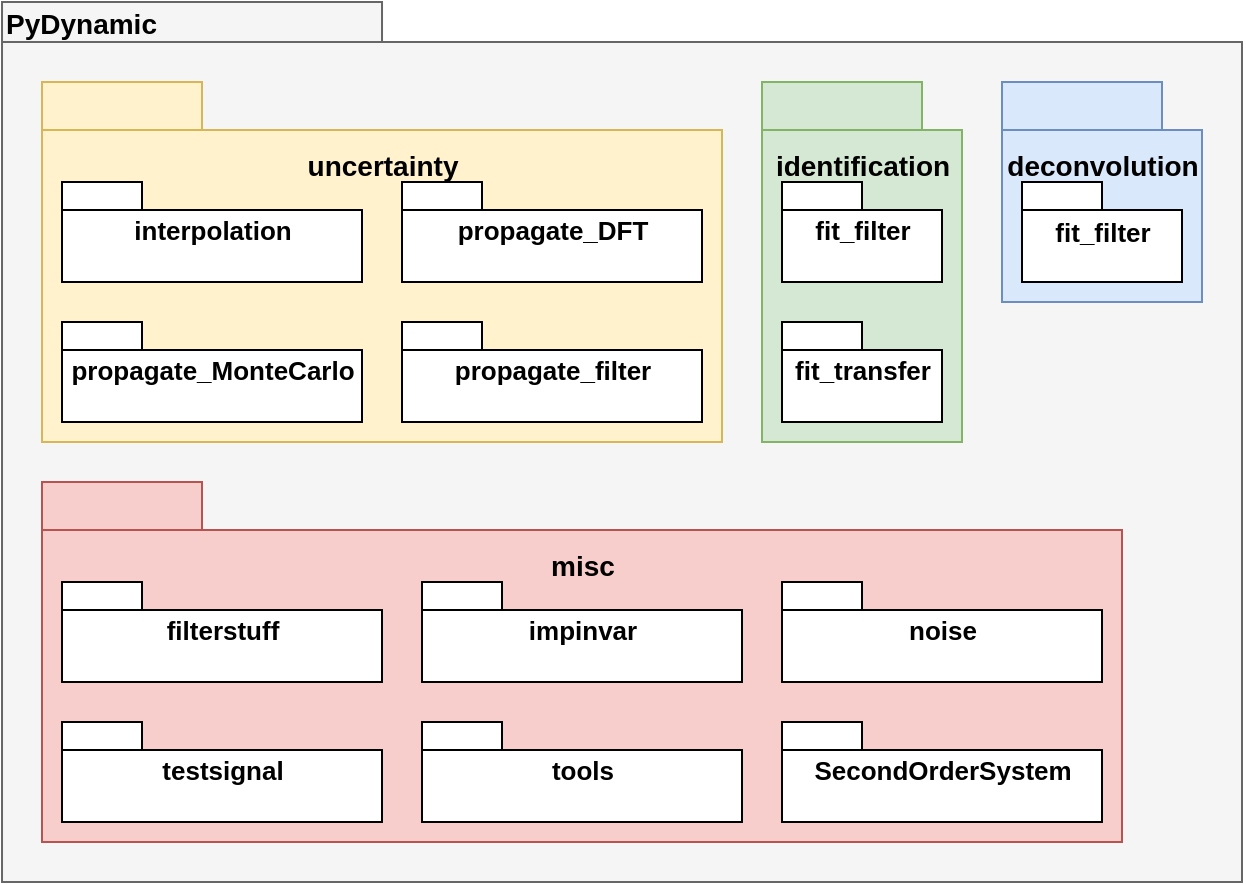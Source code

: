 <mxfile version="13.0.1" type="device"><diagram name="Page-1" id="b5b7bab2-c9e2-2cf4-8b2a-24fd1a2a6d21"><mxGraphModel dx="502" dy="658" grid="1" gridSize="10" guides="1" tooltips="1" connect="1" arrows="1" fold="1" page="1" pageScale="1" pageWidth="827" pageHeight="1169" background="#ffffff" math="0" shadow="0"><root><mxCell id="0"/><mxCell id="1" parent="0"/><mxCell id="9_P2E_jfeGVOWSOL8hGP-102" value="" style="group" vertex="1" connectable="0" parent="1"><mxGeometry x="10" y="10" width="620" height="440" as="geometry"/></mxCell><mxCell id="6e0c8c40b5770093-72" value="" style="shape=folder;fontStyle=1;spacingTop=10;tabWidth=190;tabHeight=20;tabPosition=left;html=1;rounded=0;shadow=0;comic=0;labelBackgroundColor=none;strokeWidth=1;fillColor=#f5f5f5;fontFamily=Helvetica;fontSize=14;align=center;strokeColor=#666666;fontColor=#333333;" parent="9_P2E_jfeGVOWSOL8hGP-102" vertex="1"><mxGeometry x="0.01" width="619.99" height="440" as="geometry"/></mxCell><mxCell id="6e0c8c40b5770093-73" value="PyDynamic" style="text;html=1;align=left;verticalAlign=top;spacingTop=-4;fontSize=14;fontFamily=Helvetica;fontStyle=1" parent="9_P2E_jfeGVOWSOL8hGP-102" vertex="1"><mxGeometry width="281.042" height="20" as="geometry"/></mxCell><mxCell id="9_P2E_jfeGVOWSOL8hGP-98" value="" style="group" vertex="1" connectable="0" parent="9_P2E_jfeGVOWSOL8hGP-102"><mxGeometry x="500" y="40" width="100" height="110" as="geometry"/></mxCell><mxCell id="6e0c8c40b5770093-25" value="&lt;font style=&quot;font-size: 14px;&quot;&gt;&lt;br style=&quot;font-size: 14px;&quot;&gt;deconvolution&lt;/font&gt;" style="shape=folder;fontStyle=1;spacingTop=10;tabWidth=80;tabHeight=24;tabPosition=left;html=1;rounded=0;shadow=0;comic=0;labelBackgroundColor=none;strokeWidth=1;fontFamily=Helvetica;fontSize=14;align=center;verticalAlign=top;fillColor=#dae8fc;strokeColor=#6c8ebf;" parent="9_P2E_jfeGVOWSOL8hGP-98" vertex="1"><mxGeometry width="100" height="110" as="geometry"/></mxCell><mxCell id="6e0c8c40b5770093-28" value="&lt;font style=&quot;font-size: 13px&quot;&gt;fit_filter&lt;/font&gt;" style="shape=folder;fontStyle=1;spacingTop=10;tabWidth=40;tabHeight=14;tabPosition=left;html=1;rounded=0;shadow=0;comic=0;labelBackgroundColor=none;strokeWidth=1;fontFamily=Helvetica;fontSize=14;align=center;verticalAlign=top;" parent="9_P2E_jfeGVOWSOL8hGP-98" vertex="1"><mxGeometry x="10" y="49.998" width="80" height="50" as="geometry"/></mxCell><mxCell id="9_P2E_jfeGVOWSOL8hGP-99" value="" style="group" vertex="1" connectable="0" parent="9_P2E_jfeGVOWSOL8hGP-102"><mxGeometry x="380" y="40" width="100" height="180" as="geometry"/></mxCell><mxCell id="9_P2E_jfeGVOWSOL8hGP-28" value="&lt;br style=&quot;font-size: 14px;&quot;&gt;identification" style="shape=folder;fontStyle=1;spacingTop=10;tabWidth=80;tabHeight=24;tabPosition=left;html=1;rounded=0;shadow=0;comic=0;labelBackgroundColor=none;strokeWidth=1;fontFamily=Helvetica;fontSize=14;align=center;verticalAlign=top;fillColor=#d5e8d4;strokeColor=#82b366;" vertex="1" parent="9_P2E_jfeGVOWSOL8hGP-99"><mxGeometry width="100" height="180" as="geometry"/></mxCell><mxCell id="9_P2E_jfeGVOWSOL8hGP-30" value="fit_transfer" style="shape=folder;fontStyle=1;spacingTop=10;tabWidth=40;tabHeight=14;tabPosition=left;html=1;rounded=0;shadow=0;comic=0;labelBackgroundColor=none;strokeWidth=1;fontFamily=Helvetica;fontSize=13;align=center;verticalAlign=top;" vertex="1" parent="9_P2E_jfeGVOWSOL8hGP-99"><mxGeometry x="10" y="119.995" width="80" height="50" as="geometry"/></mxCell><mxCell id="9_P2E_jfeGVOWSOL8hGP-29" value="fit_filter" style="shape=folder;fontStyle=1;spacingTop=10;tabWidth=40;tabHeight=14;tabPosition=left;html=1;rounded=0;shadow=0;comic=0;labelBackgroundColor=none;strokeWidth=1;fontFamily=Helvetica;fontSize=13;align=center;verticalAlign=top;" vertex="1" parent="9_P2E_jfeGVOWSOL8hGP-99"><mxGeometry x="10" y="49.995" width="80" height="50" as="geometry"/></mxCell><mxCell id="9_P2E_jfeGVOWSOL8hGP-100" value="" style="group" vertex="1" connectable="0" parent="9_P2E_jfeGVOWSOL8hGP-102"><mxGeometry x="20" y="40" width="340" height="180" as="geometry"/></mxCell><mxCell id="9_P2E_jfeGVOWSOL8hGP-52" value="&lt;br style=&quot;font-size: 14px;&quot;&gt;uncertainty" style="shape=folder;fontStyle=1;spacingTop=10;tabWidth=80;tabHeight=24;tabPosition=left;html=1;rounded=0;shadow=0;comic=0;labelBackgroundColor=none;strokeWidth=1;fontFamily=Helvetica;fontSize=14;align=center;verticalAlign=top;fillColor=#fff2cc;strokeColor=#d6b656;" vertex="1" parent="9_P2E_jfeGVOWSOL8hGP-100"><mxGeometry width="340" height="180" as="geometry"/></mxCell><mxCell id="9_P2E_jfeGVOWSOL8hGP-53" value="propagate_DFT" style="shape=folder;fontStyle=1;spacingTop=10;tabWidth=40;tabHeight=14;tabPosition=left;html=1;rounded=0;shadow=0;comic=0;labelBackgroundColor=none;strokeWidth=1;fontFamily=Helvetica;fontSize=13;align=center;verticalAlign=top;" vertex="1" parent="9_P2E_jfeGVOWSOL8hGP-100"><mxGeometry x="180" y="49.995" width="150" height="50" as="geometry"/></mxCell><mxCell id="9_P2E_jfeGVOWSOL8hGP-54" value="interpolation" style="shape=folder;fontStyle=1;spacingTop=10;tabWidth=40;tabHeight=14;tabPosition=left;html=1;rounded=0;shadow=0;comic=0;labelBackgroundColor=none;strokeWidth=1;fontFamily=Helvetica;fontSize=13;align=center;verticalAlign=top;" vertex="1" parent="9_P2E_jfeGVOWSOL8hGP-100"><mxGeometry x="10" y="49.995" width="150" height="50" as="geometry"/></mxCell><mxCell id="9_P2E_jfeGVOWSOL8hGP-55" value="propagate_filter" style="shape=folder;fontStyle=1;spacingTop=10;tabWidth=40;tabHeight=14;tabPosition=left;html=1;rounded=0;shadow=0;comic=0;labelBackgroundColor=none;strokeWidth=1;fontFamily=Helvetica;fontSize=13;align=center;verticalAlign=top;" vertex="1" parent="9_P2E_jfeGVOWSOL8hGP-100"><mxGeometry x="180" y="119.995" width="150" height="50" as="geometry"/></mxCell><mxCell id="9_P2E_jfeGVOWSOL8hGP-56" value="propagate_MonteCarlo" style="shape=folder;fontStyle=1;spacingTop=10;tabWidth=40;tabHeight=14;tabPosition=left;html=1;rounded=0;shadow=0;comic=0;labelBackgroundColor=none;strokeWidth=1;fontFamily=Helvetica;fontSize=13;align=center;verticalAlign=top;" vertex="1" parent="9_P2E_jfeGVOWSOL8hGP-100"><mxGeometry x="10" y="119.995" width="150" height="50" as="geometry"/></mxCell><mxCell id="9_P2E_jfeGVOWSOL8hGP-101" value="" style="group" vertex="1" connectable="0" parent="9_P2E_jfeGVOWSOL8hGP-102"><mxGeometry x="20" y="240" width="540" height="180" as="geometry"/></mxCell><mxCell id="9_P2E_jfeGVOWSOL8hGP-33" value="&lt;br style=&quot;font-size: 14px;&quot;&gt;misc" style="shape=folder;fontStyle=1;spacingTop=10;tabWidth=80;tabHeight=24;tabPosition=left;html=1;rounded=0;shadow=0;comic=0;labelBackgroundColor=none;strokeWidth=1;fontFamily=Helvetica;fontSize=14;align=center;verticalAlign=top;fillColor=#f8cecc;strokeColor=#b85450;" vertex="1" parent="9_P2E_jfeGVOWSOL8hGP-101"><mxGeometry width="540" height="180" as="geometry"/></mxCell><mxCell id="9_P2E_jfeGVOWSOL8hGP-96" value="" style="group" vertex="1" connectable="0" parent="9_P2E_jfeGVOWSOL8hGP-101"><mxGeometry width="540" height="180" as="geometry"/></mxCell><mxCell id="9_P2E_jfeGVOWSOL8hGP-97" value="" style="group" vertex="1" connectable="0" parent="9_P2E_jfeGVOWSOL8hGP-96"><mxGeometry width="540" height="180" as="geometry"/></mxCell><mxCell id="9_P2E_jfeGVOWSOL8hGP-95" value="" style="group" vertex="1" connectable="0" parent="9_P2E_jfeGVOWSOL8hGP-97"><mxGeometry width="540" height="180" as="geometry"/></mxCell><mxCell id="9_P2E_jfeGVOWSOL8hGP-94" value="" style="group" vertex="1" connectable="0" parent="9_P2E_jfeGVOWSOL8hGP-95"><mxGeometry width="540" height="180" as="geometry"/></mxCell><mxCell id="9_P2E_jfeGVOWSOL8hGP-89" value="SecondOrderSystem" style="shape=folder;fontStyle=1;spacingTop=10;tabWidth=40;tabHeight=14;tabPosition=left;html=1;rounded=0;shadow=0;comic=0;labelBackgroundColor=none;strokeWidth=1;fontFamily=Helvetica;fontSize=13;align=center;verticalAlign=top;" vertex="1" parent="9_P2E_jfeGVOWSOL8hGP-94"><mxGeometry x="370" y="119.998" width="160" height="50" as="geometry"/></mxCell><mxCell id="9_P2E_jfeGVOWSOL8hGP-48" value="noise" style="shape=folder;fontStyle=1;spacingTop=10;tabWidth=40;tabHeight=14;tabPosition=left;html=1;rounded=0;shadow=0;comic=0;labelBackgroundColor=none;strokeWidth=1;fontFamily=Helvetica;fontSize=13;align=center;verticalAlign=top;" vertex="1" parent="9_P2E_jfeGVOWSOL8hGP-94"><mxGeometry x="370" y="49.998" width="160" height="50" as="geometry"/></mxCell><mxCell id="9_P2E_jfeGVOWSOL8hGP-47" value="impinvar" style="shape=folder;fontStyle=1;spacingTop=10;tabWidth=40;tabHeight=14;tabPosition=left;html=1;rounded=0;shadow=0;comic=0;labelBackgroundColor=none;strokeWidth=1;fontFamily=Helvetica;fontSize=13;align=center;verticalAlign=top;" vertex="1" parent="9_P2E_jfeGVOWSOL8hGP-94"><mxGeometry x="190" y="49.998" width="160" height="50" as="geometry"/></mxCell><mxCell id="9_P2E_jfeGVOWSOL8hGP-51" value="tools" style="shape=folder;fontStyle=1;spacingTop=10;tabWidth=40;tabHeight=14;tabPosition=left;html=1;rounded=0;shadow=0;comic=0;labelBackgroundColor=none;strokeWidth=1;fontFamily=Helvetica;fontSize=13;align=center;verticalAlign=top;" vertex="1" parent="9_P2E_jfeGVOWSOL8hGP-94"><mxGeometry x="190" y="119.998" width="160" height="50" as="geometry"/></mxCell><mxCell id="9_P2E_jfeGVOWSOL8hGP-45" value="filterstuff" style="shape=folder;fontStyle=1;spacingTop=10;tabWidth=40;tabHeight=14;tabPosition=left;html=1;rounded=0;shadow=0;comic=0;labelBackgroundColor=none;strokeWidth=1;fontFamily=Helvetica;fontSize=13;align=center;verticalAlign=top;" vertex="1" parent="9_P2E_jfeGVOWSOL8hGP-94"><mxGeometry x="10" y="49.998" width="160" height="50" as="geometry"/></mxCell><mxCell id="9_P2E_jfeGVOWSOL8hGP-50" value="testsignal" style="shape=folder;fontStyle=1;spacingTop=10;tabWidth=40;tabHeight=14;tabPosition=left;html=1;rounded=0;shadow=0;comic=0;labelBackgroundColor=none;strokeWidth=1;fontFamily=Helvetica;fontSize=13;align=center;verticalAlign=top;" vertex="1" parent="9_P2E_jfeGVOWSOL8hGP-94"><mxGeometry x="10" y="119.998" width="160" height="50" as="geometry"/></mxCell></root></mxGraphModel></diagram></mxfile>